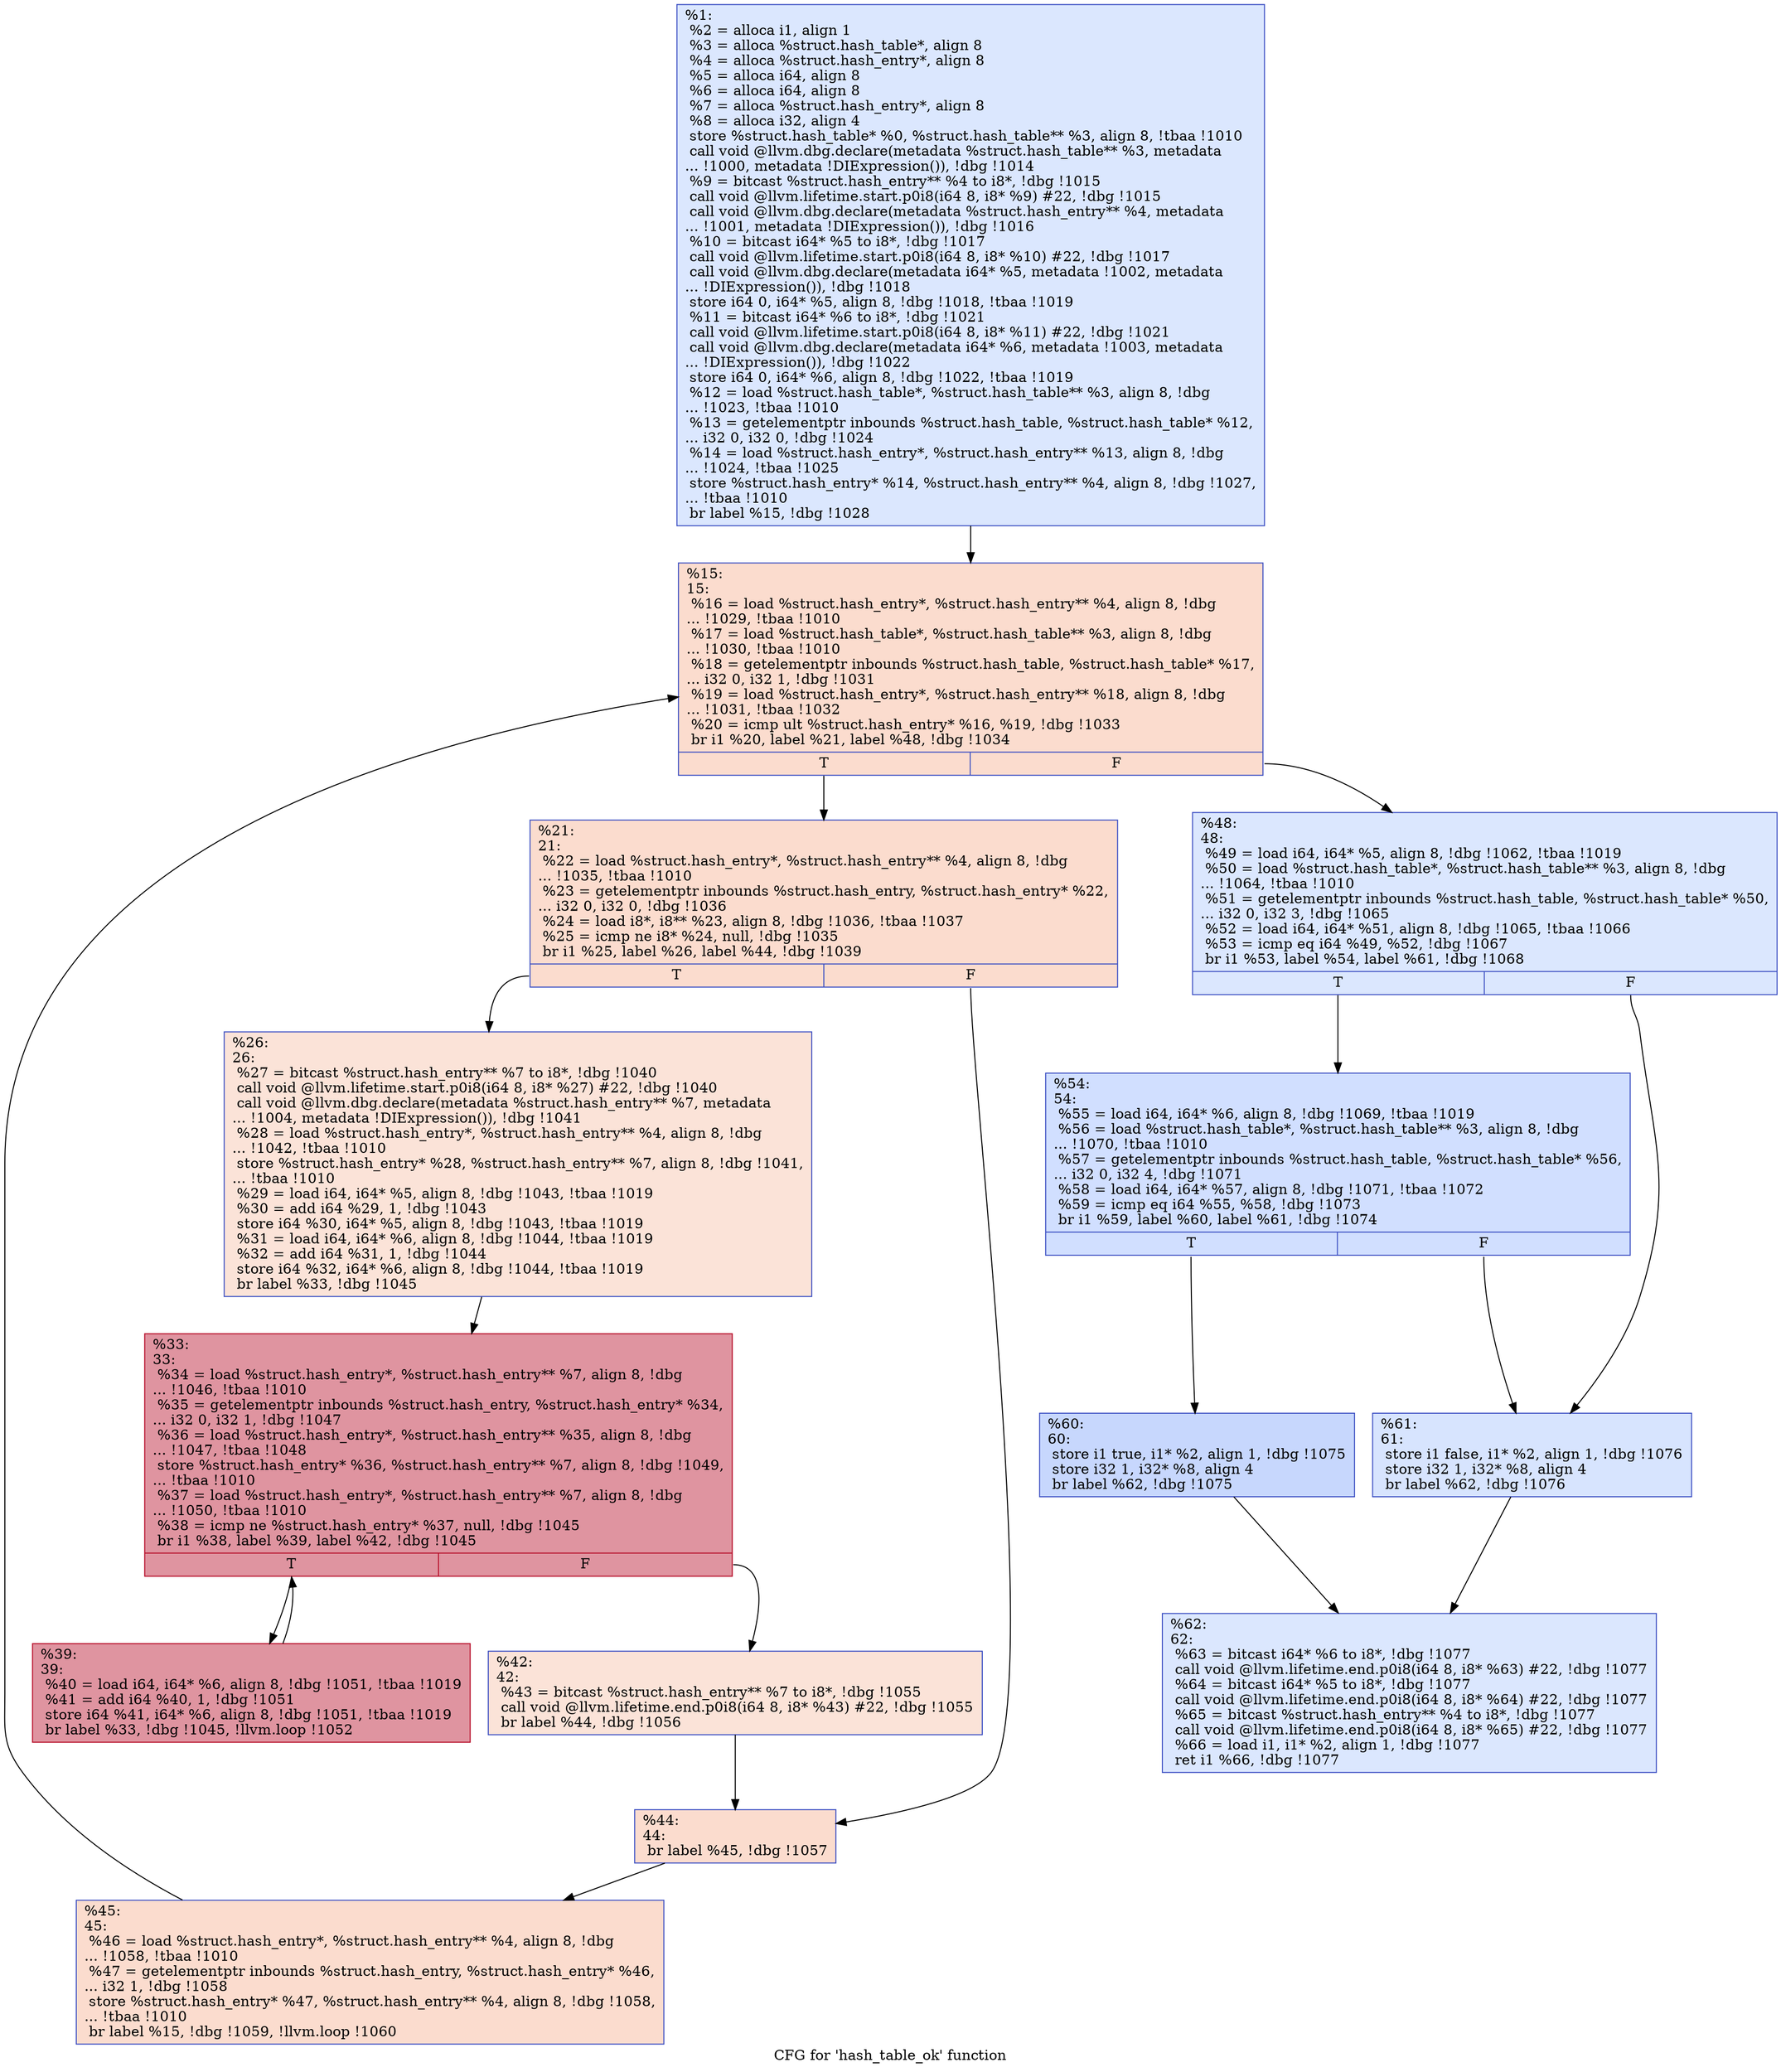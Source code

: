 digraph "CFG for 'hash_table_ok' function" {
	label="CFG for 'hash_table_ok' function";

	Node0x21a69b0 [shape=record,color="#3d50c3ff", style=filled, fillcolor="#aec9fc70",label="{%1:\l  %2 = alloca i1, align 1\l  %3 = alloca %struct.hash_table*, align 8\l  %4 = alloca %struct.hash_entry*, align 8\l  %5 = alloca i64, align 8\l  %6 = alloca i64, align 8\l  %7 = alloca %struct.hash_entry*, align 8\l  %8 = alloca i32, align 4\l  store %struct.hash_table* %0, %struct.hash_table** %3, align 8, !tbaa !1010\l  call void @llvm.dbg.declare(metadata %struct.hash_table** %3, metadata\l... !1000, metadata !DIExpression()), !dbg !1014\l  %9 = bitcast %struct.hash_entry** %4 to i8*, !dbg !1015\l  call void @llvm.lifetime.start.p0i8(i64 8, i8* %9) #22, !dbg !1015\l  call void @llvm.dbg.declare(metadata %struct.hash_entry** %4, metadata\l... !1001, metadata !DIExpression()), !dbg !1016\l  %10 = bitcast i64* %5 to i8*, !dbg !1017\l  call void @llvm.lifetime.start.p0i8(i64 8, i8* %10) #22, !dbg !1017\l  call void @llvm.dbg.declare(metadata i64* %5, metadata !1002, metadata\l... !DIExpression()), !dbg !1018\l  store i64 0, i64* %5, align 8, !dbg !1018, !tbaa !1019\l  %11 = bitcast i64* %6 to i8*, !dbg !1021\l  call void @llvm.lifetime.start.p0i8(i64 8, i8* %11) #22, !dbg !1021\l  call void @llvm.dbg.declare(metadata i64* %6, metadata !1003, metadata\l... !DIExpression()), !dbg !1022\l  store i64 0, i64* %6, align 8, !dbg !1022, !tbaa !1019\l  %12 = load %struct.hash_table*, %struct.hash_table** %3, align 8, !dbg\l... !1023, !tbaa !1010\l  %13 = getelementptr inbounds %struct.hash_table, %struct.hash_table* %12,\l... i32 0, i32 0, !dbg !1024\l  %14 = load %struct.hash_entry*, %struct.hash_entry** %13, align 8, !dbg\l... !1024, !tbaa !1025\l  store %struct.hash_entry* %14, %struct.hash_entry** %4, align 8, !dbg !1027,\l... !tbaa !1010\l  br label %15, !dbg !1028\l}"];
	Node0x21a69b0 -> Node0x223fca0;
	Node0x223fca0 [shape=record,color="#3d50c3ff", style=filled, fillcolor="#f7af9170",label="{%15:\l15:                                               \l  %16 = load %struct.hash_entry*, %struct.hash_entry** %4, align 8, !dbg\l... !1029, !tbaa !1010\l  %17 = load %struct.hash_table*, %struct.hash_table** %3, align 8, !dbg\l... !1030, !tbaa !1010\l  %18 = getelementptr inbounds %struct.hash_table, %struct.hash_table* %17,\l... i32 0, i32 1, !dbg !1031\l  %19 = load %struct.hash_entry*, %struct.hash_entry** %18, align 8, !dbg\l... !1031, !tbaa !1032\l  %20 = icmp ult %struct.hash_entry* %16, %19, !dbg !1033\l  br i1 %20, label %21, label %48, !dbg !1034\l|{<s0>T|<s1>F}}"];
	Node0x223fca0:s0 -> Node0x223fcf0;
	Node0x223fca0:s1 -> Node0x223ff20;
	Node0x223fcf0 [shape=record,color="#3d50c3ff", style=filled, fillcolor="#f7af9170",label="{%21:\l21:                                               \l  %22 = load %struct.hash_entry*, %struct.hash_entry** %4, align 8, !dbg\l... !1035, !tbaa !1010\l  %23 = getelementptr inbounds %struct.hash_entry, %struct.hash_entry* %22,\l... i32 0, i32 0, !dbg !1036\l  %24 = load i8*, i8** %23, align 8, !dbg !1036, !tbaa !1037\l  %25 = icmp ne i8* %24, null, !dbg !1035\l  br i1 %25, label %26, label %44, !dbg !1039\l|{<s0>T|<s1>F}}"];
	Node0x223fcf0:s0 -> Node0x223fd40;
	Node0x223fcf0:s1 -> Node0x223fe80;
	Node0x223fd40 [shape=record,color="#3d50c3ff", style=filled, fillcolor="#f6bfa670",label="{%26:\l26:                                               \l  %27 = bitcast %struct.hash_entry** %7 to i8*, !dbg !1040\l  call void @llvm.lifetime.start.p0i8(i64 8, i8* %27) #22, !dbg !1040\l  call void @llvm.dbg.declare(metadata %struct.hash_entry** %7, metadata\l... !1004, metadata !DIExpression()), !dbg !1041\l  %28 = load %struct.hash_entry*, %struct.hash_entry** %4, align 8, !dbg\l... !1042, !tbaa !1010\l  store %struct.hash_entry* %28, %struct.hash_entry** %7, align 8, !dbg !1041,\l... !tbaa !1010\l  %29 = load i64, i64* %5, align 8, !dbg !1043, !tbaa !1019\l  %30 = add i64 %29, 1, !dbg !1043\l  store i64 %30, i64* %5, align 8, !dbg !1043, !tbaa !1019\l  %31 = load i64, i64* %6, align 8, !dbg !1044, !tbaa !1019\l  %32 = add i64 %31, 1, !dbg !1044\l  store i64 %32, i64* %6, align 8, !dbg !1044, !tbaa !1019\l  br label %33, !dbg !1045\l}"];
	Node0x223fd40 -> Node0x223fd90;
	Node0x223fd90 [shape=record,color="#b70d28ff", style=filled, fillcolor="#b70d2870",label="{%33:\l33:                                               \l  %34 = load %struct.hash_entry*, %struct.hash_entry** %7, align 8, !dbg\l... !1046, !tbaa !1010\l  %35 = getelementptr inbounds %struct.hash_entry, %struct.hash_entry* %34,\l... i32 0, i32 1, !dbg !1047\l  %36 = load %struct.hash_entry*, %struct.hash_entry** %35, align 8, !dbg\l... !1047, !tbaa !1048\l  store %struct.hash_entry* %36, %struct.hash_entry** %7, align 8, !dbg !1049,\l... !tbaa !1010\l  %37 = load %struct.hash_entry*, %struct.hash_entry** %7, align 8, !dbg\l... !1050, !tbaa !1010\l  %38 = icmp ne %struct.hash_entry* %37, null, !dbg !1045\l  br i1 %38, label %39, label %42, !dbg !1045\l|{<s0>T|<s1>F}}"];
	Node0x223fd90:s0 -> Node0x223fde0;
	Node0x223fd90:s1 -> Node0x223fe30;
	Node0x223fde0 [shape=record,color="#b70d28ff", style=filled, fillcolor="#b70d2870",label="{%39:\l39:                                               \l  %40 = load i64, i64* %6, align 8, !dbg !1051, !tbaa !1019\l  %41 = add i64 %40, 1, !dbg !1051\l  store i64 %41, i64* %6, align 8, !dbg !1051, !tbaa !1019\l  br label %33, !dbg !1045, !llvm.loop !1052\l}"];
	Node0x223fde0 -> Node0x223fd90;
	Node0x223fe30 [shape=record,color="#3d50c3ff", style=filled, fillcolor="#f6bfa670",label="{%42:\l42:                                               \l  %43 = bitcast %struct.hash_entry** %7 to i8*, !dbg !1055\l  call void @llvm.lifetime.end.p0i8(i64 8, i8* %43) #22, !dbg !1055\l  br label %44, !dbg !1056\l}"];
	Node0x223fe30 -> Node0x223fe80;
	Node0x223fe80 [shape=record,color="#3d50c3ff", style=filled, fillcolor="#f7af9170",label="{%44:\l44:                                               \l  br label %45, !dbg !1057\l}"];
	Node0x223fe80 -> Node0x223fed0;
	Node0x223fed0 [shape=record,color="#3d50c3ff", style=filled, fillcolor="#f7af9170",label="{%45:\l45:                                               \l  %46 = load %struct.hash_entry*, %struct.hash_entry** %4, align 8, !dbg\l... !1058, !tbaa !1010\l  %47 = getelementptr inbounds %struct.hash_entry, %struct.hash_entry* %46,\l... i32 1, !dbg !1058\l  store %struct.hash_entry* %47, %struct.hash_entry** %4, align 8, !dbg !1058,\l... !tbaa !1010\l  br label %15, !dbg !1059, !llvm.loop !1060\l}"];
	Node0x223fed0 -> Node0x223fca0;
	Node0x223ff20 [shape=record,color="#3d50c3ff", style=filled, fillcolor="#aec9fc70",label="{%48:\l48:                                               \l  %49 = load i64, i64* %5, align 8, !dbg !1062, !tbaa !1019\l  %50 = load %struct.hash_table*, %struct.hash_table** %3, align 8, !dbg\l... !1064, !tbaa !1010\l  %51 = getelementptr inbounds %struct.hash_table, %struct.hash_table* %50,\l... i32 0, i32 3, !dbg !1065\l  %52 = load i64, i64* %51, align 8, !dbg !1065, !tbaa !1066\l  %53 = icmp eq i64 %49, %52, !dbg !1067\l  br i1 %53, label %54, label %61, !dbg !1068\l|{<s0>T|<s1>F}}"];
	Node0x223ff20:s0 -> Node0x223ff70;
	Node0x223ff20:s1 -> Node0x2240010;
	Node0x223ff70 [shape=record,color="#3d50c3ff", style=filled, fillcolor="#96b7ff70",label="{%54:\l54:                                               \l  %55 = load i64, i64* %6, align 8, !dbg !1069, !tbaa !1019\l  %56 = load %struct.hash_table*, %struct.hash_table** %3, align 8, !dbg\l... !1070, !tbaa !1010\l  %57 = getelementptr inbounds %struct.hash_table, %struct.hash_table* %56,\l... i32 0, i32 4, !dbg !1071\l  %58 = load i64, i64* %57, align 8, !dbg !1071, !tbaa !1072\l  %59 = icmp eq i64 %55, %58, !dbg !1073\l  br i1 %59, label %60, label %61, !dbg !1074\l|{<s0>T|<s1>F}}"];
	Node0x223ff70:s0 -> Node0x223ffc0;
	Node0x223ff70:s1 -> Node0x2240010;
	Node0x223ffc0 [shape=record,color="#3d50c3ff", style=filled, fillcolor="#81a4fb70",label="{%60:\l60:                                               \l  store i1 true, i1* %2, align 1, !dbg !1075\l  store i32 1, i32* %8, align 4\l  br label %62, !dbg !1075\l}"];
	Node0x223ffc0 -> Node0x2240060;
	Node0x2240010 [shape=record,color="#3d50c3ff", style=filled, fillcolor="#a5c3fe70",label="{%61:\l61:                                               \l  store i1 false, i1* %2, align 1, !dbg !1076\l  store i32 1, i32* %8, align 4\l  br label %62, !dbg !1076\l}"];
	Node0x2240010 -> Node0x2240060;
	Node0x2240060 [shape=record,color="#3d50c3ff", style=filled, fillcolor="#aec9fc70",label="{%62:\l62:                                               \l  %63 = bitcast i64* %6 to i8*, !dbg !1077\l  call void @llvm.lifetime.end.p0i8(i64 8, i8* %63) #22, !dbg !1077\l  %64 = bitcast i64* %5 to i8*, !dbg !1077\l  call void @llvm.lifetime.end.p0i8(i64 8, i8* %64) #22, !dbg !1077\l  %65 = bitcast %struct.hash_entry** %4 to i8*, !dbg !1077\l  call void @llvm.lifetime.end.p0i8(i64 8, i8* %65) #22, !dbg !1077\l  %66 = load i1, i1* %2, align 1, !dbg !1077\l  ret i1 %66, !dbg !1077\l}"];
}
